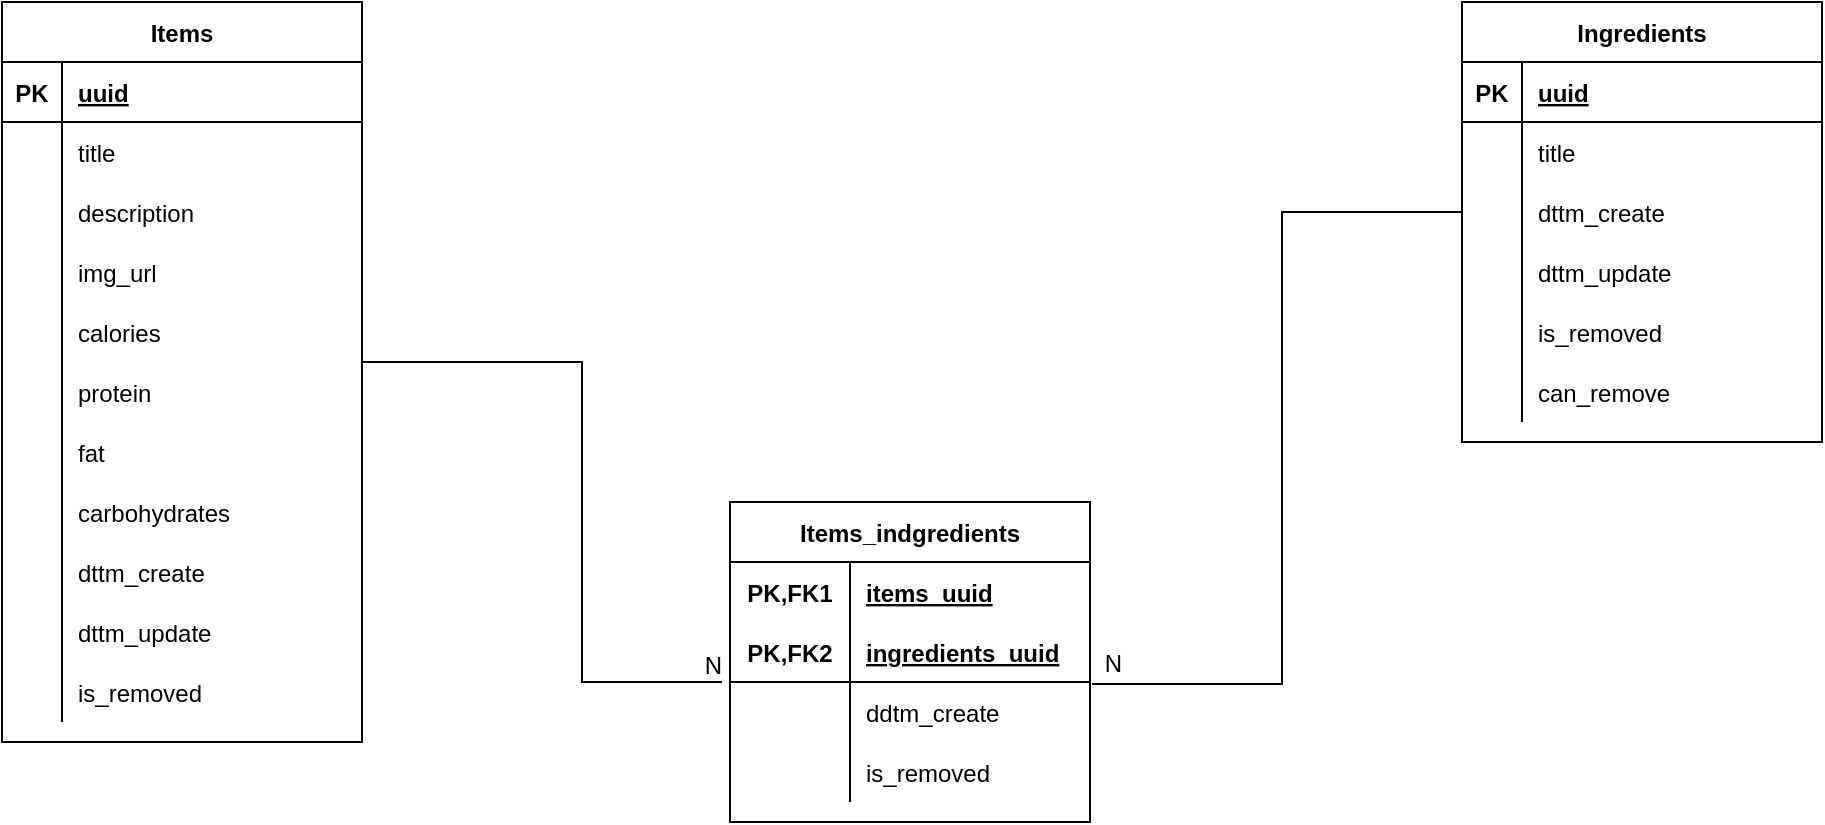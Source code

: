 <mxfile version="19.0.3" type="device"><diagram id="4DYLcyHA9BBv-07-TDyH" name="Страница 1"><mxGraphModel dx="1102" dy="1217" grid="1" gridSize="10" guides="1" tooltips="1" connect="1" arrows="1" fold="1" page="1" pageScale="1" pageWidth="827" pageHeight="1169" math="0" shadow="0"><root><mxCell id="0"/><mxCell id="1" parent="0"/><mxCell id="sg-5ny6WnLxPk-K14ftp-1" value="Items" style="shape=table;startSize=30;container=1;collapsible=1;childLayout=tableLayout;fixedRows=1;rowLines=0;fontStyle=1;align=center;resizeLast=1;" vertex="1" parent="1"><mxGeometry x="50" y="120" width="180" height="370" as="geometry"/></mxCell><mxCell id="sg-5ny6WnLxPk-K14ftp-2" value="" style="shape=tableRow;horizontal=0;startSize=0;swimlaneHead=0;swimlaneBody=0;fillColor=none;collapsible=0;dropTarget=0;points=[[0,0.5],[1,0.5]];portConstraint=eastwest;top=0;left=0;right=0;bottom=1;" vertex="1" parent="sg-5ny6WnLxPk-K14ftp-1"><mxGeometry y="30" width="180" height="30" as="geometry"/></mxCell><mxCell id="sg-5ny6WnLxPk-K14ftp-3" value="PK" style="shape=partialRectangle;connectable=0;fillColor=none;top=0;left=0;bottom=0;right=0;fontStyle=1;overflow=hidden;" vertex="1" parent="sg-5ny6WnLxPk-K14ftp-2"><mxGeometry width="30" height="30" as="geometry"><mxRectangle width="30" height="30" as="alternateBounds"/></mxGeometry></mxCell><mxCell id="sg-5ny6WnLxPk-K14ftp-4" value="uuid" style="shape=partialRectangle;connectable=0;fillColor=none;top=0;left=0;bottom=0;right=0;align=left;spacingLeft=6;fontStyle=5;overflow=hidden;" vertex="1" parent="sg-5ny6WnLxPk-K14ftp-2"><mxGeometry x="30" width="150" height="30" as="geometry"><mxRectangle width="150" height="30" as="alternateBounds"/></mxGeometry></mxCell><mxCell id="sg-5ny6WnLxPk-K14ftp-5" value="" style="shape=tableRow;horizontal=0;startSize=0;swimlaneHead=0;swimlaneBody=0;fillColor=none;collapsible=0;dropTarget=0;points=[[0,0.5],[1,0.5]];portConstraint=eastwest;top=0;left=0;right=0;bottom=0;" vertex="1" parent="sg-5ny6WnLxPk-K14ftp-1"><mxGeometry y="60" width="180" height="30" as="geometry"/></mxCell><mxCell id="sg-5ny6WnLxPk-K14ftp-6" value="" style="shape=partialRectangle;connectable=0;fillColor=none;top=0;left=0;bottom=0;right=0;editable=1;overflow=hidden;" vertex="1" parent="sg-5ny6WnLxPk-K14ftp-5"><mxGeometry width="30" height="30" as="geometry"><mxRectangle width="30" height="30" as="alternateBounds"/></mxGeometry></mxCell><mxCell id="sg-5ny6WnLxPk-K14ftp-7" value="title" style="shape=partialRectangle;connectable=0;fillColor=none;top=0;left=0;bottom=0;right=0;align=left;spacingLeft=6;overflow=hidden;" vertex="1" parent="sg-5ny6WnLxPk-K14ftp-5"><mxGeometry x="30" width="150" height="30" as="geometry"><mxRectangle width="150" height="30" as="alternateBounds"/></mxGeometry></mxCell><mxCell id="sg-5ny6WnLxPk-K14ftp-8" value="" style="shape=tableRow;horizontal=0;startSize=0;swimlaneHead=0;swimlaneBody=0;fillColor=none;collapsible=0;dropTarget=0;points=[[0,0.5],[1,0.5]];portConstraint=eastwest;top=0;left=0;right=0;bottom=0;" vertex="1" parent="sg-5ny6WnLxPk-K14ftp-1"><mxGeometry y="90" width="180" height="30" as="geometry"/></mxCell><mxCell id="sg-5ny6WnLxPk-K14ftp-9" value="" style="shape=partialRectangle;connectable=0;fillColor=none;top=0;left=0;bottom=0;right=0;editable=1;overflow=hidden;" vertex="1" parent="sg-5ny6WnLxPk-K14ftp-8"><mxGeometry width="30" height="30" as="geometry"><mxRectangle width="30" height="30" as="alternateBounds"/></mxGeometry></mxCell><mxCell id="sg-5ny6WnLxPk-K14ftp-10" value="description" style="shape=partialRectangle;connectable=0;fillColor=none;top=0;left=0;bottom=0;right=0;align=left;spacingLeft=6;overflow=hidden;" vertex="1" parent="sg-5ny6WnLxPk-K14ftp-8"><mxGeometry x="30" width="150" height="30" as="geometry"><mxRectangle width="150" height="30" as="alternateBounds"/></mxGeometry></mxCell><mxCell id="sg-5ny6WnLxPk-K14ftp-11" value="" style="shape=tableRow;horizontal=0;startSize=0;swimlaneHead=0;swimlaneBody=0;fillColor=none;collapsible=0;dropTarget=0;points=[[0,0.5],[1,0.5]];portConstraint=eastwest;top=0;left=0;right=0;bottom=0;" vertex="1" parent="sg-5ny6WnLxPk-K14ftp-1"><mxGeometry y="120" width="180" height="30" as="geometry"/></mxCell><mxCell id="sg-5ny6WnLxPk-K14ftp-12" value="" style="shape=partialRectangle;connectable=0;fillColor=none;top=0;left=0;bottom=0;right=0;editable=1;overflow=hidden;" vertex="1" parent="sg-5ny6WnLxPk-K14ftp-11"><mxGeometry width="30" height="30" as="geometry"><mxRectangle width="30" height="30" as="alternateBounds"/></mxGeometry></mxCell><mxCell id="sg-5ny6WnLxPk-K14ftp-13" value="img_url" style="shape=partialRectangle;connectable=0;fillColor=none;top=0;left=0;bottom=0;right=0;align=left;spacingLeft=6;overflow=hidden;" vertex="1" parent="sg-5ny6WnLxPk-K14ftp-11"><mxGeometry x="30" width="150" height="30" as="geometry"><mxRectangle width="150" height="30" as="alternateBounds"/></mxGeometry></mxCell><mxCell id="sg-5ny6WnLxPk-K14ftp-25" style="shape=tableRow;horizontal=0;startSize=0;swimlaneHead=0;swimlaneBody=0;fillColor=none;collapsible=0;dropTarget=0;points=[[0,0.5],[1,0.5]];portConstraint=eastwest;top=0;left=0;right=0;bottom=0;" vertex="1" parent="sg-5ny6WnLxPk-K14ftp-1"><mxGeometry y="150" width="180" height="30" as="geometry"/></mxCell><mxCell id="sg-5ny6WnLxPk-K14ftp-26" style="shape=partialRectangle;connectable=0;fillColor=none;top=0;left=0;bottom=0;right=0;editable=1;overflow=hidden;" vertex="1" parent="sg-5ny6WnLxPk-K14ftp-25"><mxGeometry width="30" height="30" as="geometry"><mxRectangle width="30" height="30" as="alternateBounds"/></mxGeometry></mxCell><mxCell id="sg-5ny6WnLxPk-K14ftp-27" value="calories" style="shape=partialRectangle;connectable=0;fillColor=none;top=0;left=0;bottom=0;right=0;align=left;spacingLeft=6;overflow=hidden;" vertex="1" parent="sg-5ny6WnLxPk-K14ftp-25"><mxGeometry x="30" width="150" height="30" as="geometry"><mxRectangle width="150" height="30" as="alternateBounds"/></mxGeometry></mxCell><mxCell id="sg-5ny6WnLxPk-K14ftp-46" style="shape=tableRow;horizontal=0;startSize=0;swimlaneHead=0;swimlaneBody=0;fillColor=none;collapsible=0;dropTarget=0;points=[[0,0.5],[1,0.5]];portConstraint=eastwest;top=0;left=0;right=0;bottom=0;" vertex="1" parent="sg-5ny6WnLxPk-K14ftp-1"><mxGeometry y="180" width="180" height="30" as="geometry"/></mxCell><mxCell id="sg-5ny6WnLxPk-K14ftp-47" style="shape=partialRectangle;connectable=0;fillColor=none;top=0;left=0;bottom=0;right=0;editable=1;overflow=hidden;" vertex="1" parent="sg-5ny6WnLxPk-K14ftp-46"><mxGeometry width="30" height="30" as="geometry"><mxRectangle width="30" height="30" as="alternateBounds"/></mxGeometry></mxCell><mxCell id="sg-5ny6WnLxPk-K14ftp-48" value="protein" style="shape=partialRectangle;connectable=0;fillColor=none;top=0;left=0;bottom=0;right=0;align=left;spacingLeft=6;overflow=hidden;" vertex="1" parent="sg-5ny6WnLxPk-K14ftp-46"><mxGeometry x="30" width="150" height="30" as="geometry"><mxRectangle width="150" height="30" as="alternateBounds"/></mxGeometry></mxCell><mxCell id="sg-5ny6WnLxPk-K14ftp-43" style="shape=tableRow;horizontal=0;startSize=0;swimlaneHead=0;swimlaneBody=0;fillColor=none;collapsible=0;dropTarget=0;points=[[0,0.5],[1,0.5]];portConstraint=eastwest;top=0;left=0;right=0;bottom=0;" vertex="1" parent="sg-5ny6WnLxPk-K14ftp-1"><mxGeometry y="210" width="180" height="30" as="geometry"/></mxCell><mxCell id="sg-5ny6WnLxPk-K14ftp-44" style="shape=partialRectangle;connectable=0;fillColor=none;top=0;left=0;bottom=0;right=0;editable=1;overflow=hidden;" vertex="1" parent="sg-5ny6WnLxPk-K14ftp-43"><mxGeometry width="30" height="30" as="geometry"><mxRectangle width="30" height="30" as="alternateBounds"/></mxGeometry></mxCell><mxCell id="sg-5ny6WnLxPk-K14ftp-45" value="fat" style="shape=partialRectangle;connectable=0;fillColor=none;top=0;left=0;bottom=0;right=0;align=left;spacingLeft=6;overflow=hidden;" vertex="1" parent="sg-5ny6WnLxPk-K14ftp-43"><mxGeometry x="30" width="150" height="30" as="geometry"><mxRectangle width="150" height="30" as="alternateBounds"/></mxGeometry></mxCell><mxCell id="sg-5ny6WnLxPk-K14ftp-40" style="shape=tableRow;horizontal=0;startSize=0;swimlaneHead=0;swimlaneBody=0;fillColor=none;collapsible=0;dropTarget=0;points=[[0,0.5],[1,0.5]];portConstraint=eastwest;top=0;left=0;right=0;bottom=0;" vertex="1" parent="sg-5ny6WnLxPk-K14ftp-1"><mxGeometry y="240" width="180" height="30" as="geometry"/></mxCell><mxCell id="sg-5ny6WnLxPk-K14ftp-41" style="shape=partialRectangle;connectable=0;fillColor=none;top=0;left=0;bottom=0;right=0;editable=1;overflow=hidden;" vertex="1" parent="sg-5ny6WnLxPk-K14ftp-40"><mxGeometry width="30" height="30" as="geometry"><mxRectangle width="30" height="30" as="alternateBounds"/></mxGeometry></mxCell><mxCell id="sg-5ny6WnLxPk-K14ftp-42" value="carbohydrates" style="shape=partialRectangle;connectable=0;fillColor=none;top=0;left=0;bottom=0;right=0;align=left;spacingLeft=6;overflow=hidden;" vertex="1" parent="sg-5ny6WnLxPk-K14ftp-40"><mxGeometry x="30" width="150" height="30" as="geometry"><mxRectangle width="150" height="30" as="alternateBounds"/></mxGeometry></mxCell><mxCell id="sg-5ny6WnLxPk-K14ftp-37" style="shape=tableRow;horizontal=0;startSize=0;swimlaneHead=0;swimlaneBody=0;fillColor=none;collapsible=0;dropTarget=0;points=[[0,0.5],[1,0.5]];portConstraint=eastwest;top=0;left=0;right=0;bottom=0;" vertex="1" parent="sg-5ny6WnLxPk-K14ftp-1"><mxGeometry y="270" width="180" height="30" as="geometry"/></mxCell><mxCell id="sg-5ny6WnLxPk-K14ftp-38" style="shape=partialRectangle;connectable=0;fillColor=none;top=0;left=0;bottom=0;right=0;editable=1;overflow=hidden;" vertex="1" parent="sg-5ny6WnLxPk-K14ftp-37"><mxGeometry width="30" height="30" as="geometry"><mxRectangle width="30" height="30" as="alternateBounds"/></mxGeometry></mxCell><mxCell id="sg-5ny6WnLxPk-K14ftp-39" value="dttm_create" style="shape=partialRectangle;connectable=0;fillColor=none;top=0;left=0;bottom=0;right=0;align=left;spacingLeft=6;overflow=hidden;" vertex="1" parent="sg-5ny6WnLxPk-K14ftp-37"><mxGeometry x="30" width="150" height="30" as="geometry"><mxRectangle width="150" height="30" as="alternateBounds"/></mxGeometry></mxCell><mxCell id="sg-5ny6WnLxPk-K14ftp-49" style="shape=tableRow;horizontal=0;startSize=0;swimlaneHead=0;swimlaneBody=0;fillColor=none;collapsible=0;dropTarget=0;points=[[0,0.5],[1,0.5]];portConstraint=eastwest;top=0;left=0;right=0;bottom=0;" vertex="1" parent="sg-5ny6WnLxPk-K14ftp-1"><mxGeometry y="300" width="180" height="30" as="geometry"/></mxCell><mxCell id="sg-5ny6WnLxPk-K14ftp-50" style="shape=partialRectangle;connectable=0;fillColor=none;top=0;left=0;bottom=0;right=0;editable=1;overflow=hidden;" vertex="1" parent="sg-5ny6WnLxPk-K14ftp-49"><mxGeometry width="30" height="30" as="geometry"><mxRectangle width="30" height="30" as="alternateBounds"/></mxGeometry></mxCell><mxCell id="sg-5ny6WnLxPk-K14ftp-51" value="dttm_update" style="shape=partialRectangle;connectable=0;fillColor=none;top=0;left=0;bottom=0;right=0;align=left;spacingLeft=6;overflow=hidden;" vertex="1" parent="sg-5ny6WnLxPk-K14ftp-49"><mxGeometry x="30" width="150" height="30" as="geometry"><mxRectangle width="150" height="30" as="alternateBounds"/></mxGeometry></mxCell><mxCell id="sg-5ny6WnLxPk-K14ftp-52" style="shape=tableRow;horizontal=0;startSize=0;swimlaneHead=0;swimlaneBody=0;fillColor=none;collapsible=0;dropTarget=0;points=[[0,0.5],[1,0.5]];portConstraint=eastwest;top=0;left=0;right=0;bottom=0;" vertex="1" parent="sg-5ny6WnLxPk-K14ftp-1"><mxGeometry y="330" width="180" height="30" as="geometry"/></mxCell><mxCell id="sg-5ny6WnLxPk-K14ftp-53" style="shape=partialRectangle;connectable=0;fillColor=none;top=0;left=0;bottom=0;right=0;editable=1;overflow=hidden;" vertex="1" parent="sg-5ny6WnLxPk-K14ftp-52"><mxGeometry width="30" height="30" as="geometry"><mxRectangle width="30" height="30" as="alternateBounds"/></mxGeometry></mxCell><mxCell id="sg-5ny6WnLxPk-K14ftp-54" value="is_removed" style="shape=partialRectangle;connectable=0;fillColor=none;top=0;left=0;bottom=0;right=0;align=left;spacingLeft=6;overflow=hidden;" vertex="1" parent="sg-5ny6WnLxPk-K14ftp-52"><mxGeometry x="30" width="150" height="30" as="geometry"><mxRectangle width="150" height="30" as="alternateBounds"/></mxGeometry></mxCell><mxCell id="sg-5ny6WnLxPk-K14ftp-55" value="Ingredients" style="shape=table;startSize=30;container=1;collapsible=1;childLayout=tableLayout;fixedRows=1;rowLines=0;fontStyle=1;align=center;resizeLast=1;" vertex="1" parent="1"><mxGeometry x="780" y="120" width="180" height="220" as="geometry"/></mxCell><mxCell id="sg-5ny6WnLxPk-K14ftp-56" value="" style="shape=tableRow;horizontal=0;startSize=0;swimlaneHead=0;swimlaneBody=0;fillColor=none;collapsible=0;dropTarget=0;points=[[0,0.5],[1,0.5]];portConstraint=eastwest;top=0;left=0;right=0;bottom=1;" vertex="1" parent="sg-5ny6WnLxPk-K14ftp-55"><mxGeometry y="30" width="180" height="30" as="geometry"/></mxCell><mxCell id="sg-5ny6WnLxPk-K14ftp-57" value="PK" style="shape=partialRectangle;connectable=0;fillColor=none;top=0;left=0;bottom=0;right=0;fontStyle=1;overflow=hidden;" vertex="1" parent="sg-5ny6WnLxPk-K14ftp-56"><mxGeometry width="30" height="30" as="geometry"><mxRectangle width="30" height="30" as="alternateBounds"/></mxGeometry></mxCell><mxCell id="sg-5ny6WnLxPk-K14ftp-58" value="uuid" style="shape=partialRectangle;connectable=0;fillColor=none;top=0;left=0;bottom=0;right=0;align=left;spacingLeft=6;fontStyle=5;overflow=hidden;" vertex="1" parent="sg-5ny6WnLxPk-K14ftp-56"><mxGeometry x="30" width="150" height="30" as="geometry"><mxRectangle width="150" height="30" as="alternateBounds"/></mxGeometry></mxCell><mxCell id="sg-5ny6WnLxPk-K14ftp-59" value="" style="shape=tableRow;horizontal=0;startSize=0;swimlaneHead=0;swimlaneBody=0;fillColor=none;collapsible=0;dropTarget=0;points=[[0,0.5],[1,0.5]];portConstraint=eastwest;top=0;left=0;right=0;bottom=0;" vertex="1" parent="sg-5ny6WnLxPk-K14ftp-55"><mxGeometry y="60" width="180" height="30" as="geometry"/></mxCell><mxCell id="sg-5ny6WnLxPk-K14ftp-60" value="" style="shape=partialRectangle;connectable=0;fillColor=none;top=0;left=0;bottom=0;right=0;editable=1;overflow=hidden;" vertex="1" parent="sg-5ny6WnLxPk-K14ftp-59"><mxGeometry width="30" height="30" as="geometry"><mxRectangle width="30" height="30" as="alternateBounds"/></mxGeometry></mxCell><mxCell id="sg-5ny6WnLxPk-K14ftp-61" value="title" style="shape=partialRectangle;connectable=0;fillColor=none;top=0;left=0;bottom=0;right=0;align=left;spacingLeft=6;overflow=hidden;" vertex="1" parent="sg-5ny6WnLxPk-K14ftp-59"><mxGeometry x="30" width="150" height="30" as="geometry"><mxRectangle width="150" height="30" as="alternateBounds"/></mxGeometry></mxCell><mxCell id="sg-5ny6WnLxPk-K14ftp-62" value="" style="shape=tableRow;horizontal=0;startSize=0;swimlaneHead=0;swimlaneBody=0;fillColor=none;collapsible=0;dropTarget=0;points=[[0,0.5],[1,0.5]];portConstraint=eastwest;top=0;left=0;right=0;bottom=0;" vertex="1" parent="sg-5ny6WnLxPk-K14ftp-55"><mxGeometry y="90" width="180" height="30" as="geometry"/></mxCell><mxCell id="sg-5ny6WnLxPk-K14ftp-63" value="" style="shape=partialRectangle;connectable=0;fillColor=none;top=0;left=0;bottom=0;right=0;editable=1;overflow=hidden;" vertex="1" parent="sg-5ny6WnLxPk-K14ftp-62"><mxGeometry width="30" height="30" as="geometry"><mxRectangle width="30" height="30" as="alternateBounds"/></mxGeometry></mxCell><mxCell id="sg-5ny6WnLxPk-K14ftp-64" value="dttm_create" style="shape=partialRectangle;connectable=0;fillColor=none;top=0;left=0;bottom=0;right=0;align=left;spacingLeft=6;overflow=hidden;" vertex="1" parent="sg-5ny6WnLxPk-K14ftp-62"><mxGeometry x="30" width="150" height="30" as="geometry"><mxRectangle width="150" height="30" as="alternateBounds"/></mxGeometry></mxCell><mxCell id="sg-5ny6WnLxPk-K14ftp-65" value="" style="shape=tableRow;horizontal=0;startSize=0;swimlaneHead=0;swimlaneBody=0;fillColor=none;collapsible=0;dropTarget=0;points=[[0,0.5],[1,0.5]];portConstraint=eastwest;top=0;left=0;right=0;bottom=0;" vertex="1" parent="sg-5ny6WnLxPk-K14ftp-55"><mxGeometry y="120" width="180" height="30" as="geometry"/></mxCell><mxCell id="sg-5ny6WnLxPk-K14ftp-66" value="" style="shape=partialRectangle;connectable=0;fillColor=none;top=0;left=0;bottom=0;right=0;editable=1;overflow=hidden;" vertex="1" parent="sg-5ny6WnLxPk-K14ftp-65"><mxGeometry width="30" height="30" as="geometry"><mxRectangle width="30" height="30" as="alternateBounds"/></mxGeometry></mxCell><mxCell id="sg-5ny6WnLxPk-K14ftp-67" value="dttm_update" style="shape=partialRectangle;connectable=0;fillColor=none;top=0;left=0;bottom=0;right=0;align=left;spacingLeft=6;overflow=hidden;" vertex="1" parent="sg-5ny6WnLxPk-K14ftp-65"><mxGeometry x="30" width="150" height="30" as="geometry"><mxRectangle width="150" height="30" as="alternateBounds"/></mxGeometry></mxCell><mxCell id="sg-5ny6WnLxPk-K14ftp-68" style="shape=tableRow;horizontal=0;startSize=0;swimlaneHead=0;swimlaneBody=0;fillColor=none;collapsible=0;dropTarget=0;points=[[0,0.5],[1,0.5]];portConstraint=eastwest;top=0;left=0;right=0;bottom=0;" vertex="1" parent="sg-5ny6WnLxPk-K14ftp-55"><mxGeometry y="150" width="180" height="30" as="geometry"/></mxCell><mxCell id="sg-5ny6WnLxPk-K14ftp-69" style="shape=partialRectangle;connectable=0;fillColor=none;top=0;left=0;bottom=0;right=0;editable=1;overflow=hidden;" vertex="1" parent="sg-5ny6WnLxPk-K14ftp-68"><mxGeometry width="30" height="30" as="geometry"><mxRectangle width="30" height="30" as="alternateBounds"/></mxGeometry></mxCell><mxCell id="sg-5ny6WnLxPk-K14ftp-70" value="is_removed" style="shape=partialRectangle;connectable=0;fillColor=none;top=0;left=0;bottom=0;right=0;align=left;spacingLeft=6;overflow=hidden;" vertex="1" parent="sg-5ny6WnLxPk-K14ftp-68"><mxGeometry x="30" width="150" height="30" as="geometry"><mxRectangle width="150" height="30" as="alternateBounds"/></mxGeometry></mxCell><mxCell id="sg-5ny6WnLxPk-K14ftp-71" style="shape=tableRow;horizontal=0;startSize=0;swimlaneHead=0;swimlaneBody=0;fillColor=none;collapsible=0;dropTarget=0;points=[[0,0.5],[1,0.5]];portConstraint=eastwest;top=0;left=0;right=0;bottom=0;" vertex="1" parent="sg-5ny6WnLxPk-K14ftp-55"><mxGeometry y="180" width="180" height="30" as="geometry"/></mxCell><mxCell id="sg-5ny6WnLxPk-K14ftp-72" style="shape=partialRectangle;connectable=0;fillColor=none;top=0;left=0;bottom=0;right=0;editable=1;overflow=hidden;" vertex="1" parent="sg-5ny6WnLxPk-K14ftp-71"><mxGeometry width="30" height="30" as="geometry"><mxRectangle width="30" height="30" as="alternateBounds"/></mxGeometry></mxCell><mxCell id="sg-5ny6WnLxPk-K14ftp-73" value="can_remove" style="shape=partialRectangle;connectable=0;fillColor=none;top=0;left=0;bottom=0;right=0;align=left;spacingLeft=6;overflow=hidden;" vertex="1" parent="sg-5ny6WnLxPk-K14ftp-71"><mxGeometry x="30" width="150" height="30" as="geometry"><mxRectangle width="150" height="30" as="alternateBounds"/></mxGeometry></mxCell><mxCell id="sg-5ny6WnLxPk-K14ftp-74" value="Items_indgredients" style="shape=table;startSize=30;container=1;collapsible=1;childLayout=tableLayout;fixedRows=1;rowLines=0;fontStyle=1;align=center;resizeLast=1;" vertex="1" parent="1"><mxGeometry x="414" y="370" width="180" height="160" as="geometry"/></mxCell><mxCell id="sg-5ny6WnLxPk-K14ftp-75" value="" style="shape=tableRow;horizontal=0;startSize=0;swimlaneHead=0;swimlaneBody=0;fillColor=none;collapsible=0;dropTarget=0;points=[[0,0.5],[1,0.5]];portConstraint=eastwest;top=0;left=0;right=0;bottom=0;" vertex="1" parent="sg-5ny6WnLxPk-K14ftp-74"><mxGeometry y="30" width="180" height="30" as="geometry"/></mxCell><mxCell id="sg-5ny6WnLxPk-K14ftp-76" value="PK,FK1" style="shape=partialRectangle;connectable=0;fillColor=none;top=0;left=0;bottom=0;right=0;fontStyle=1;overflow=hidden;" vertex="1" parent="sg-5ny6WnLxPk-K14ftp-75"><mxGeometry width="60" height="30" as="geometry"><mxRectangle width="60" height="30" as="alternateBounds"/></mxGeometry></mxCell><mxCell id="sg-5ny6WnLxPk-K14ftp-77" value="items_uuid" style="shape=partialRectangle;connectable=0;fillColor=none;top=0;left=0;bottom=0;right=0;align=left;spacingLeft=6;fontStyle=5;overflow=hidden;" vertex="1" parent="sg-5ny6WnLxPk-K14ftp-75"><mxGeometry x="60" width="120" height="30" as="geometry"><mxRectangle width="120" height="30" as="alternateBounds"/></mxGeometry></mxCell><mxCell id="sg-5ny6WnLxPk-K14ftp-78" value="" style="shape=tableRow;horizontal=0;startSize=0;swimlaneHead=0;swimlaneBody=0;fillColor=none;collapsible=0;dropTarget=0;points=[[0,0.5],[1,0.5]];portConstraint=eastwest;top=0;left=0;right=0;bottom=1;" vertex="1" parent="sg-5ny6WnLxPk-K14ftp-74"><mxGeometry y="60" width="180" height="30" as="geometry"/></mxCell><mxCell id="sg-5ny6WnLxPk-K14ftp-79" value="PK,FK2" style="shape=partialRectangle;connectable=0;fillColor=none;top=0;left=0;bottom=0;right=0;fontStyle=1;overflow=hidden;" vertex="1" parent="sg-5ny6WnLxPk-K14ftp-78"><mxGeometry width="60" height="30" as="geometry"><mxRectangle width="60" height="30" as="alternateBounds"/></mxGeometry></mxCell><mxCell id="sg-5ny6WnLxPk-K14ftp-80" value="ingredients_uuid" style="shape=partialRectangle;connectable=0;fillColor=none;top=0;left=0;bottom=0;right=0;align=left;spacingLeft=6;fontStyle=5;overflow=hidden;" vertex="1" parent="sg-5ny6WnLxPk-K14ftp-78"><mxGeometry x="60" width="120" height="30" as="geometry"><mxRectangle width="120" height="30" as="alternateBounds"/></mxGeometry></mxCell><mxCell id="sg-5ny6WnLxPk-K14ftp-81" value="" style="shape=tableRow;horizontal=0;startSize=0;swimlaneHead=0;swimlaneBody=0;fillColor=none;collapsible=0;dropTarget=0;points=[[0,0.5],[1,0.5]];portConstraint=eastwest;top=0;left=0;right=0;bottom=0;" vertex="1" parent="sg-5ny6WnLxPk-K14ftp-74"><mxGeometry y="90" width="180" height="30" as="geometry"/></mxCell><mxCell id="sg-5ny6WnLxPk-K14ftp-82" value="" style="shape=partialRectangle;connectable=0;fillColor=none;top=0;left=0;bottom=0;right=0;editable=1;overflow=hidden;" vertex="1" parent="sg-5ny6WnLxPk-K14ftp-81"><mxGeometry width="60" height="30" as="geometry"><mxRectangle width="60" height="30" as="alternateBounds"/></mxGeometry></mxCell><mxCell id="sg-5ny6WnLxPk-K14ftp-83" value="ddtm_create" style="shape=partialRectangle;connectable=0;fillColor=none;top=0;left=0;bottom=0;right=0;align=left;spacingLeft=6;overflow=hidden;" vertex="1" parent="sg-5ny6WnLxPk-K14ftp-81"><mxGeometry x="60" width="120" height="30" as="geometry"><mxRectangle width="120" height="30" as="alternateBounds"/></mxGeometry></mxCell><mxCell id="sg-5ny6WnLxPk-K14ftp-84" value="" style="shape=tableRow;horizontal=0;startSize=0;swimlaneHead=0;swimlaneBody=0;fillColor=none;collapsible=0;dropTarget=0;points=[[0,0.5],[1,0.5]];portConstraint=eastwest;top=0;left=0;right=0;bottom=0;" vertex="1" parent="sg-5ny6WnLxPk-K14ftp-74"><mxGeometry y="120" width="180" height="30" as="geometry"/></mxCell><mxCell id="sg-5ny6WnLxPk-K14ftp-85" value="" style="shape=partialRectangle;connectable=0;fillColor=none;top=0;left=0;bottom=0;right=0;editable=1;overflow=hidden;" vertex="1" parent="sg-5ny6WnLxPk-K14ftp-84"><mxGeometry width="60" height="30" as="geometry"><mxRectangle width="60" height="30" as="alternateBounds"/></mxGeometry></mxCell><mxCell id="sg-5ny6WnLxPk-K14ftp-86" value="is_removed" style="shape=partialRectangle;connectable=0;fillColor=none;top=0;left=0;bottom=0;right=0;align=left;spacingLeft=6;overflow=hidden;" vertex="1" parent="sg-5ny6WnLxPk-K14ftp-84"><mxGeometry x="60" width="120" height="30" as="geometry"><mxRectangle width="120" height="30" as="alternateBounds"/></mxGeometry></mxCell><mxCell id="sg-5ny6WnLxPk-K14ftp-126" value="" style="endArrow=none;html=1;rounded=0;entryX=-0.022;entryY=1;entryDx=0;entryDy=0;entryPerimeter=0;" edge="1" parent="1" target="sg-5ny6WnLxPk-K14ftp-78"><mxGeometry relative="1" as="geometry"><mxPoint x="230" y="300" as="sourcePoint"/><mxPoint x="390" y="300" as="targetPoint"/><Array as="points"><mxPoint x="340" y="300"/><mxPoint x="340" y="460"/></Array></mxGeometry></mxCell><mxCell id="sg-5ny6WnLxPk-K14ftp-127" value="N" style="resizable=0;html=1;align=right;verticalAlign=bottom;" connectable="0" vertex="1" parent="sg-5ny6WnLxPk-K14ftp-126"><mxGeometry x="1" relative="1" as="geometry"/></mxCell><mxCell id="sg-5ny6WnLxPk-K14ftp-128" value="" style="endArrow=none;html=1;rounded=0;entryX=1.006;entryY=1.033;entryDx=0;entryDy=0;entryPerimeter=0;exitX=0;exitY=0.5;exitDx=0;exitDy=0;" edge="1" parent="1" source="sg-5ny6WnLxPk-K14ftp-62" target="sg-5ny6WnLxPk-K14ftp-78"><mxGeometry relative="1" as="geometry"><mxPoint x="540" y="240" as="sourcePoint"/><mxPoint x="700" y="240" as="targetPoint"/><Array as="points"><mxPoint x="690" y="225"/><mxPoint x="690" y="461"/></Array></mxGeometry></mxCell><mxCell id="sg-5ny6WnLxPk-K14ftp-129" value="N" style="resizable=0;html=1;align=right;verticalAlign=bottom;" connectable="0" vertex="1" parent="sg-5ny6WnLxPk-K14ftp-128"><mxGeometry x="1" relative="1" as="geometry"><mxPoint x="15" y="-1" as="offset"/></mxGeometry></mxCell></root></mxGraphModel></diagram></mxfile>